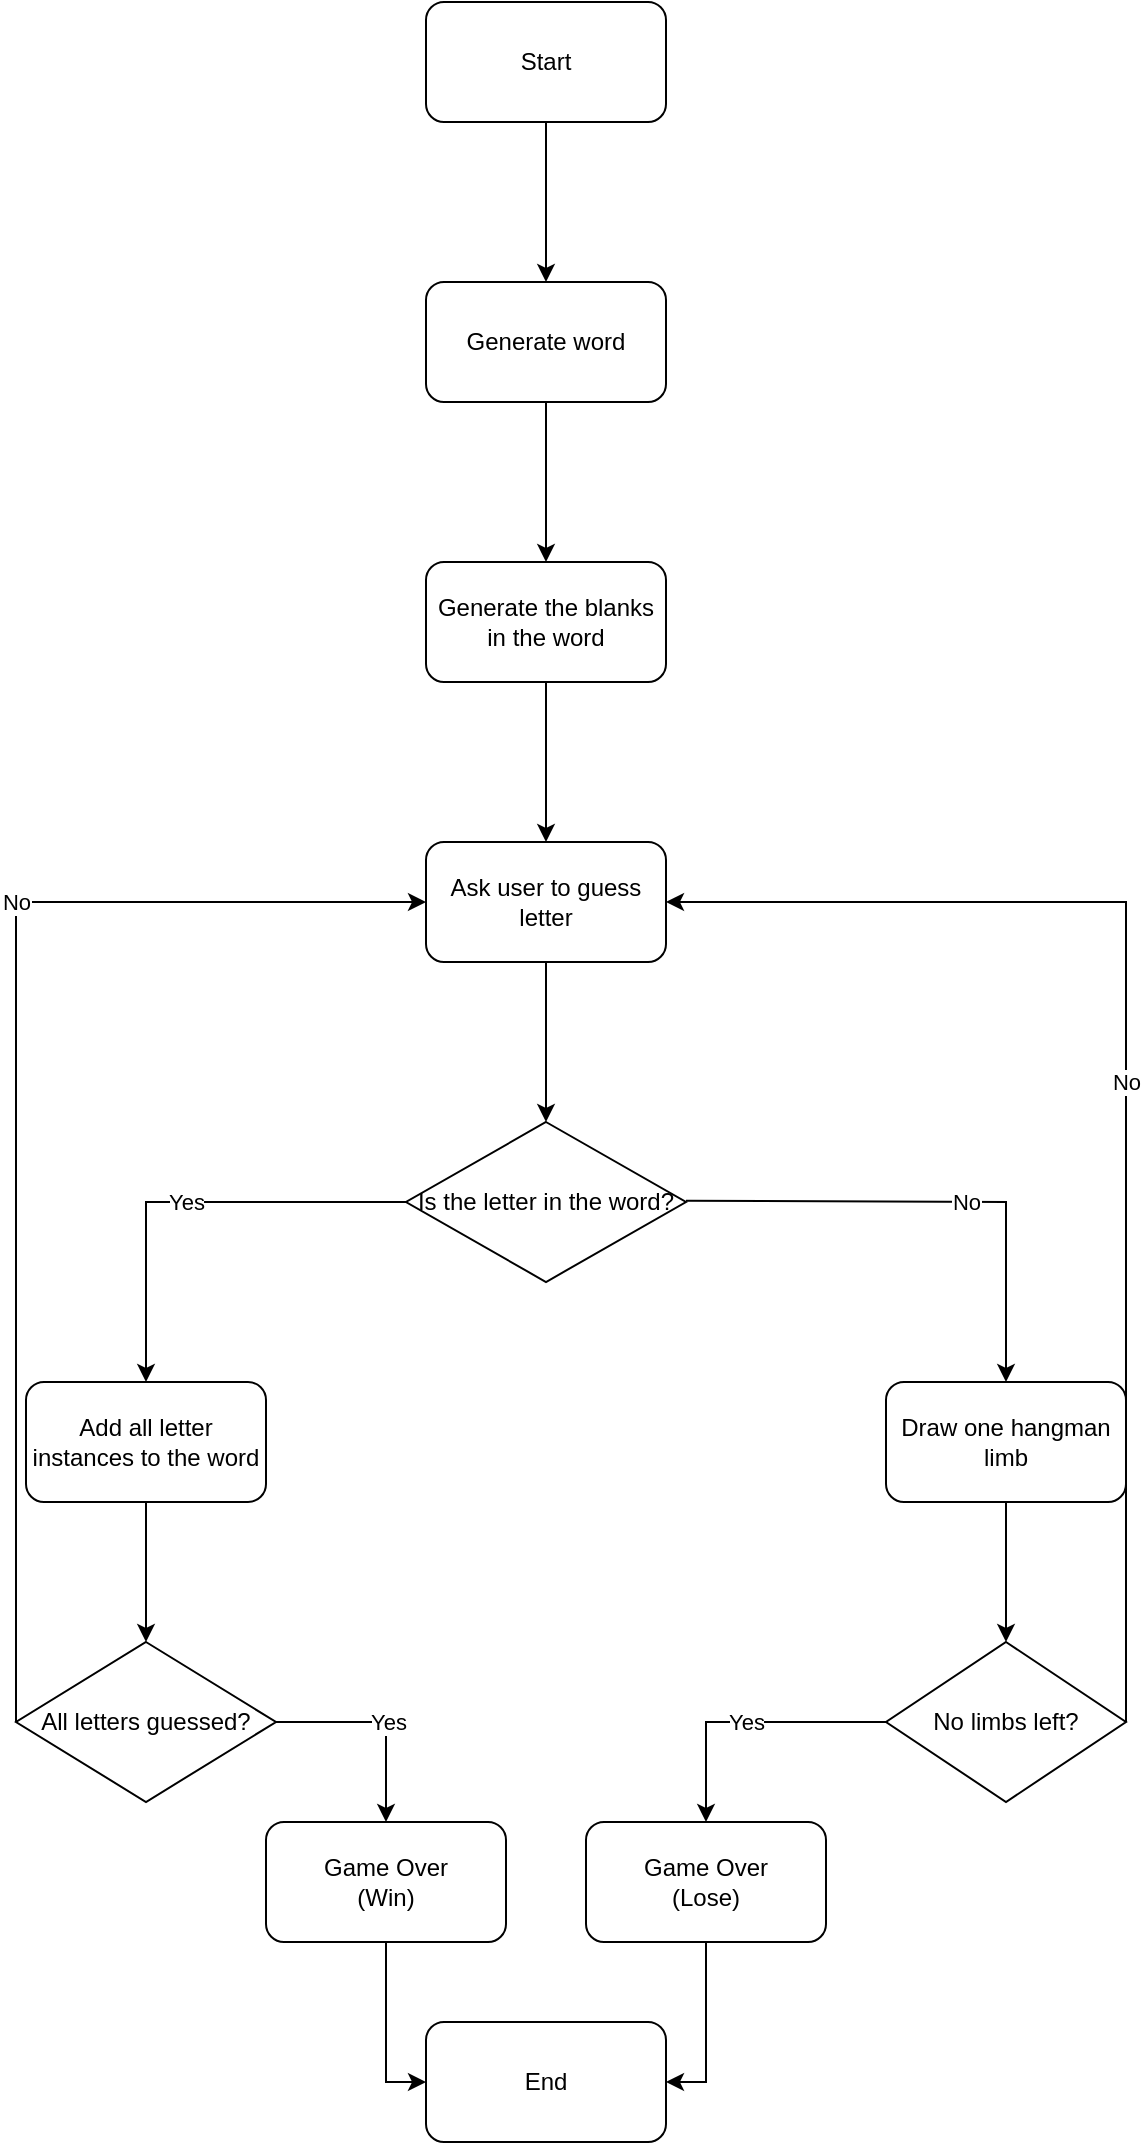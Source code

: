 <mxfile version="21.6.9" type="github">
  <diagram id="C5RBs43oDa-KdzZeNtuy" name="Page-1">
    <mxGraphModel dx="1059" dy="775" grid="1" gridSize="10" guides="1" tooltips="1" connect="1" arrows="1" fold="1" page="1" pageScale="1" pageWidth="827" pageHeight="1169" math="0" shadow="0">
      <root>
        <mxCell id="WIyWlLk6GJQsqaUBKTNV-0" />
        <mxCell id="WIyWlLk6GJQsqaUBKTNV-1" parent="WIyWlLk6GJQsqaUBKTNV-0" />
        <mxCell id="PEhS3U6FUzzPWzYXQRPn-3" value="Start" style="rounded=1;whiteSpace=wrap;html=1;" vertex="1" parent="WIyWlLk6GJQsqaUBKTNV-1">
          <mxGeometry x="320" width="120" height="60" as="geometry" />
        </mxCell>
        <mxCell id="PEhS3U6FUzzPWzYXQRPn-4" value="Generate word" style="rounded=1;whiteSpace=wrap;html=1;" vertex="1" parent="WIyWlLk6GJQsqaUBKTNV-1">
          <mxGeometry x="320" y="140" width="120" height="60" as="geometry" />
        </mxCell>
        <mxCell id="PEhS3U6FUzzPWzYXQRPn-5" value="" style="endArrow=classic;html=1;rounded=0;exitX=0.5;exitY=1;exitDx=0;exitDy=0;entryX=0.5;entryY=0;entryDx=0;entryDy=0;" edge="1" parent="WIyWlLk6GJQsqaUBKTNV-1" source="PEhS3U6FUzzPWzYXQRPn-3" target="PEhS3U6FUzzPWzYXQRPn-4">
          <mxGeometry width="50" height="50" relative="1" as="geometry">
            <mxPoint x="300" y="100" as="sourcePoint" />
            <mxPoint x="500" y="110" as="targetPoint" />
          </mxGeometry>
        </mxCell>
        <mxCell id="PEhS3U6FUzzPWzYXQRPn-6" value="Generate the blanks in the word" style="rounded=1;whiteSpace=wrap;html=1;" vertex="1" parent="WIyWlLk6GJQsqaUBKTNV-1">
          <mxGeometry x="320" y="280" width="120" height="60" as="geometry" />
        </mxCell>
        <mxCell id="PEhS3U6FUzzPWzYXQRPn-8" value="" style="endArrow=classic;html=1;rounded=0;entryX=0.5;entryY=0;entryDx=0;entryDy=0;exitX=0.5;exitY=1;exitDx=0;exitDy=0;" edge="1" parent="WIyWlLk6GJQsqaUBKTNV-1" source="PEhS3U6FUzzPWzYXQRPn-4" target="PEhS3U6FUzzPWzYXQRPn-6">
          <mxGeometry width="50" height="50" relative="1" as="geometry">
            <mxPoint x="360" y="230" as="sourcePoint" />
            <mxPoint x="410" y="180" as="targetPoint" />
          </mxGeometry>
        </mxCell>
        <mxCell id="PEhS3U6FUzzPWzYXQRPn-14" value="Ask user to guess letter" style="rounded=1;whiteSpace=wrap;html=1;" vertex="1" parent="WIyWlLk6GJQsqaUBKTNV-1">
          <mxGeometry x="320" y="420" width="120" height="60" as="geometry" />
        </mxCell>
        <mxCell id="PEhS3U6FUzzPWzYXQRPn-15" value="Is the letter in the word?" style="rhombus;whiteSpace=wrap;html=1;" vertex="1" parent="WIyWlLk6GJQsqaUBKTNV-1">
          <mxGeometry x="310" y="560" width="140" height="80" as="geometry" />
        </mxCell>
        <mxCell id="PEhS3U6FUzzPWzYXQRPn-16" value="" style="endArrow=classic;html=1;rounded=0;exitX=0.5;exitY=1;exitDx=0;exitDy=0;entryX=0.5;entryY=0;entryDx=0;entryDy=0;" edge="1" parent="WIyWlLk6GJQsqaUBKTNV-1" source="PEhS3U6FUzzPWzYXQRPn-6" target="PEhS3U6FUzzPWzYXQRPn-14">
          <mxGeometry width="50" height="50" relative="1" as="geometry">
            <mxPoint x="340" y="470" as="sourcePoint" />
            <mxPoint x="580" y="320" as="targetPoint" />
          </mxGeometry>
        </mxCell>
        <mxCell id="PEhS3U6FUzzPWzYXQRPn-18" value="" style="endArrow=classic;html=1;rounded=0;exitX=0;exitY=0.5;exitDx=0;exitDy=0;" edge="1" parent="WIyWlLk6GJQsqaUBKTNV-1" source="PEhS3U6FUzzPWzYXQRPn-15">
          <mxGeometry relative="1" as="geometry">
            <mxPoint x="310" y="660" as="sourcePoint" />
            <mxPoint x="180" y="690" as="targetPoint" />
            <Array as="points">
              <mxPoint x="180" y="600" />
            </Array>
          </mxGeometry>
        </mxCell>
        <mxCell id="PEhS3U6FUzzPWzYXQRPn-19" value="Yes" style="edgeLabel;resizable=0;html=1;align=center;verticalAlign=middle;" connectable="0" vertex="1" parent="PEhS3U6FUzzPWzYXQRPn-18">
          <mxGeometry relative="1" as="geometry" />
        </mxCell>
        <mxCell id="PEhS3U6FUzzPWzYXQRPn-20" value="" style="endArrow=classic;html=1;rounded=0;entryX=0.5;entryY=0;entryDx=0;entryDy=0;exitX=0.5;exitY=1;exitDx=0;exitDy=0;" edge="1" parent="WIyWlLk6GJQsqaUBKTNV-1" source="PEhS3U6FUzzPWzYXQRPn-14" target="PEhS3U6FUzzPWzYXQRPn-15">
          <mxGeometry width="50" height="50" relative="1" as="geometry">
            <mxPoint x="340" y="540" as="sourcePoint" />
            <mxPoint x="390" y="490" as="targetPoint" />
          </mxGeometry>
        </mxCell>
        <mxCell id="PEhS3U6FUzzPWzYXQRPn-21" value="Add all letter instances to the word" style="rounded=1;whiteSpace=wrap;html=1;" vertex="1" parent="WIyWlLk6GJQsqaUBKTNV-1">
          <mxGeometry x="120" y="690" width="120" height="60" as="geometry" />
        </mxCell>
        <mxCell id="PEhS3U6FUzzPWzYXQRPn-22" value="All letters guessed?" style="rhombus;whiteSpace=wrap;html=1;" vertex="1" parent="WIyWlLk6GJQsqaUBKTNV-1">
          <mxGeometry x="115" y="820" width="130" height="80" as="geometry" />
        </mxCell>
        <mxCell id="PEhS3U6FUzzPWzYXQRPn-23" value="" style="endArrow=classic;html=1;rounded=0;exitX=0.5;exitY=1;exitDx=0;exitDy=0;entryX=0.5;entryY=0;entryDx=0;entryDy=0;" edge="1" parent="WIyWlLk6GJQsqaUBKTNV-1" source="PEhS3U6FUzzPWzYXQRPn-21" target="PEhS3U6FUzzPWzYXQRPn-22">
          <mxGeometry width="50" height="50" relative="1" as="geometry">
            <mxPoint x="360" y="620" as="sourcePoint" />
            <mxPoint x="410" y="570" as="targetPoint" />
          </mxGeometry>
        </mxCell>
        <mxCell id="PEhS3U6FUzzPWzYXQRPn-25" value="Game Over&lt;br&gt;(Win)" style="rounded=1;whiteSpace=wrap;html=1;" vertex="1" parent="WIyWlLk6GJQsqaUBKTNV-1">
          <mxGeometry x="240" y="910" width="120" height="60" as="geometry" />
        </mxCell>
        <mxCell id="PEhS3U6FUzzPWzYXQRPn-27" value="" style="endArrow=classic;html=1;rounded=0;exitX=1;exitY=0.5;exitDx=0;exitDy=0;entryX=0.5;entryY=0;entryDx=0;entryDy=0;" edge="1" parent="WIyWlLk6GJQsqaUBKTNV-1" source="PEhS3U6FUzzPWzYXQRPn-22" target="PEhS3U6FUzzPWzYXQRPn-25">
          <mxGeometry relative="1" as="geometry">
            <mxPoint x="280" y="790" as="sourcePoint" />
            <mxPoint x="430" y="600" as="targetPoint" />
            <Array as="points">
              <mxPoint x="300" y="860" />
            </Array>
          </mxGeometry>
        </mxCell>
        <mxCell id="PEhS3U6FUzzPWzYXQRPn-29" value="Yes" style="edgeLabel;html=1;align=center;verticalAlign=middle;resizable=0;points=[];" vertex="1" connectable="0" parent="PEhS3U6FUzzPWzYXQRPn-27">
          <mxGeometry x="-0.05" y="-1" relative="1" as="geometry">
            <mxPoint x="6" y="-1" as="offset" />
          </mxGeometry>
        </mxCell>
        <mxCell id="PEhS3U6FUzzPWzYXQRPn-30" value="" style="endArrow=classic;html=1;rounded=0;exitX=0;exitY=0.5;exitDx=0;exitDy=0;entryX=0;entryY=0.5;entryDx=0;entryDy=0;" edge="1" parent="WIyWlLk6GJQsqaUBKTNV-1" source="PEhS3U6FUzzPWzYXQRPn-22" target="PEhS3U6FUzzPWzYXQRPn-14">
          <mxGeometry relative="1" as="geometry">
            <mxPoint x="330" y="600" as="sourcePoint" />
            <mxPoint x="110" y="480" as="targetPoint" />
            <Array as="points">
              <mxPoint x="115" y="450" />
            </Array>
          </mxGeometry>
        </mxCell>
        <mxCell id="PEhS3U6FUzzPWzYXQRPn-32" value="No" style="edgeLabel;html=1;align=center;verticalAlign=middle;resizable=0;points=[];" vertex="1" connectable="0" parent="PEhS3U6FUzzPWzYXQRPn-30">
          <mxGeometry x="-0.007" y="-2" relative="1" as="geometry">
            <mxPoint x="-2" y="-105" as="offset" />
          </mxGeometry>
        </mxCell>
        <mxCell id="PEhS3U6FUzzPWzYXQRPn-45" value="" style="endArrow=classic;html=1;rounded=0;entryX=0.5;entryY=0;entryDx=0;entryDy=0;" edge="1" parent="WIyWlLk6GJQsqaUBKTNV-1" target="PEhS3U6FUzzPWzYXQRPn-49">
          <mxGeometry relative="1" as="geometry">
            <mxPoint x="450" y="599.33" as="sourcePoint" />
            <mxPoint x="570" y="590" as="targetPoint" />
            <Array as="points">
              <mxPoint x="610" y="600" />
            </Array>
          </mxGeometry>
        </mxCell>
        <mxCell id="PEhS3U6FUzzPWzYXQRPn-47" value="No" style="edgeLabel;html=1;align=center;verticalAlign=middle;resizable=0;points=[];" vertex="1" connectable="0" parent="PEhS3U6FUzzPWzYXQRPn-45">
          <mxGeometry x="0.109" y="-5" relative="1" as="geometry">
            <mxPoint x="1" y="-5" as="offset" />
          </mxGeometry>
        </mxCell>
        <mxCell id="PEhS3U6FUzzPWzYXQRPn-49" value="Draw one hangman limb" style="rounded=1;whiteSpace=wrap;html=1;" vertex="1" parent="WIyWlLk6GJQsqaUBKTNV-1">
          <mxGeometry x="550" y="690" width="120" height="60" as="geometry" />
        </mxCell>
        <mxCell id="PEhS3U6FUzzPWzYXQRPn-50" value="No limbs left?" style="rhombus;whiteSpace=wrap;html=1;" vertex="1" parent="WIyWlLk6GJQsqaUBKTNV-1">
          <mxGeometry x="550" y="820" width="120" height="80" as="geometry" />
        </mxCell>
        <mxCell id="PEhS3U6FUzzPWzYXQRPn-51" value="" style="endArrow=classic;html=1;rounded=0;entryX=0.5;entryY=0;entryDx=0;entryDy=0;exitX=0.5;exitY=1;exitDx=0;exitDy=0;" edge="1" parent="WIyWlLk6GJQsqaUBKTNV-1" source="PEhS3U6FUzzPWzYXQRPn-49" target="PEhS3U6FUzzPWzYXQRPn-50">
          <mxGeometry width="50" height="50" relative="1" as="geometry">
            <mxPoint x="360" y="680" as="sourcePoint" />
            <mxPoint x="410" y="630" as="targetPoint" />
          </mxGeometry>
        </mxCell>
        <mxCell id="PEhS3U6FUzzPWzYXQRPn-52" value="Game Over&lt;br&gt;(Lose)" style="rounded=1;whiteSpace=wrap;html=1;" vertex="1" parent="WIyWlLk6GJQsqaUBKTNV-1">
          <mxGeometry x="400" y="910" width="120" height="60" as="geometry" />
        </mxCell>
        <mxCell id="PEhS3U6FUzzPWzYXQRPn-54" value="" style="endArrow=classic;html=1;rounded=0;entryX=0.5;entryY=0;entryDx=0;entryDy=0;exitX=0;exitY=0.5;exitDx=0;exitDy=0;" edge="1" parent="WIyWlLk6GJQsqaUBKTNV-1" source="PEhS3U6FUzzPWzYXQRPn-50" target="PEhS3U6FUzzPWzYXQRPn-52">
          <mxGeometry relative="1" as="geometry">
            <mxPoint x="530" y="850" as="sourcePoint" />
            <mxPoint x="500" y="820" as="targetPoint" />
            <Array as="points">
              <mxPoint x="460" y="860" />
            </Array>
          </mxGeometry>
        </mxCell>
        <mxCell id="PEhS3U6FUzzPWzYXQRPn-55" value="Yes" style="edgeLabel;resizable=0;html=1;align=center;verticalAlign=middle;" connectable="0" vertex="1" parent="PEhS3U6FUzzPWzYXQRPn-54">
          <mxGeometry relative="1" as="geometry" />
        </mxCell>
        <mxCell id="PEhS3U6FUzzPWzYXQRPn-56" value="" style="endArrow=classic;html=1;rounded=0;entryX=1;entryY=0.5;entryDx=0;entryDy=0;exitX=1;exitY=0.5;exitDx=0;exitDy=0;" edge="1" parent="WIyWlLk6GJQsqaUBKTNV-1" source="PEhS3U6FUzzPWzYXQRPn-50" target="PEhS3U6FUzzPWzYXQRPn-14">
          <mxGeometry relative="1" as="geometry">
            <mxPoint x="320" y="750" as="sourcePoint" />
            <mxPoint x="460" y="780" as="targetPoint" />
            <Array as="points">
              <mxPoint x="670" y="450" />
            </Array>
          </mxGeometry>
        </mxCell>
        <mxCell id="PEhS3U6FUzzPWzYXQRPn-57" value="No" style="edgeLabel;resizable=0;html=1;align=center;verticalAlign=middle;" connectable="0" vertex="1" parent="PEhS3U6FUzzPWzYXQRPn-56">
          <mxGeometry relative="1" as="geometry" />
        </mxCell>
        <mxCell id="PEhS3U6FUzzPWzYXQRPn-58" value="End" style="rounded=1;whiteSpace=wrap;html=1;" vertex="1" parent="WIyWlLk6GJQsqaUBKTNV-1">
          <mxGeometry x="320" y="1010" width="120" height="60" as="geometry" />
        </mxCell>
        <mxCell id="PEhS3U6FUzzPWzYXQRPn-59" value="" style="endArrow=classic;html=1;rounded=0;entryX=0;entryY=0.5;entryDx=0;entryDy=0;exitX=0.5;exitY=1;exitDx=0;exitDy=0;" edge="1" parent="WIyWlLk6GJQsqaUBKTNV-1" source="PEhS3U6FUzzPWzYXQRPn-25" target="PEhS3U6FUzzPWzYXQRPn-58">
          <mxGeometry width="50" height="50" relative="1" as="geometry">
            <mxPoint x="230" y="1070" as="sourcePoint" />
            <mxPoint x="280" y="1020" as="targetPoint" />
            <Array as="points">
              <mxPoint x="300" y="1040" />
            </Array>
          </mxGeometry>
        </mxCell>
        <mxCell id="PEhS3U6FUzzPWzYXQRPn-60" value="" style="endArrow=classic;html=1;rounded=0;exitX=0.5;exitY=1;exitDx=0;exitDy=0;entryX=1;entryY=0.5;entryDx=0;entryDy=0;" edge="1" parent="WIyWlLk6GJQsqaUBKTNV-1" source="PEhS3U6FUzzPWzYXQRPn-52" target="PEhS3U6FUzzPWzYXQRPn-58">
          <mxGeometry width="50" height="50" relative="1" as="geometry">
            <mxPoint x="480" y="1050" as="sourcePoint" />
            <mxPoint x="530" y="1000" as="targetPoint" />
            <Array as="points">
              <mxPoint x="460" y="1040" />
            </Array>
          </mxGeometry>
        </mxCell>
      </root>
    </mxGraphModel>
  </diagram>
</mxfile>
